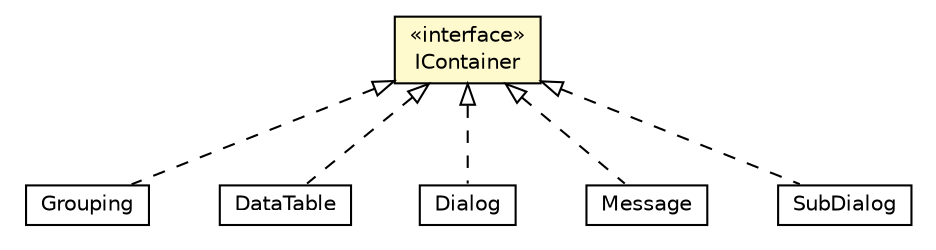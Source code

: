 #!/usr/local/bin/dot
#
# Class diagram 
# Generated by UMLGraph version R5_6-24-gf6e263 (http://www.umlgraph.org/)
#

digraph G {
	edge [fontname="Helvetica",fontsize=10,labelfontname="Helvetica",labelfontsize=10];
	node [fontname="Helvetica",fontsize=10,shape=plaintext];
	nodesep=0.25;
	ranksep=0.5;
	// org.universAAL.utilities.api.ui.Grouping
	c1420 [label=<<table title="org.universAAL.utilities.api.ui.Grouping" border="0" cellborder="1" cellspacing="0" cellpadding="2" port="p" href="./Grouping.html">
		<tr><td><table border="0" cellspacing="0" cellpadding="1">
<tr><td align="center" balign="center"> Grouping </td></tr>
		</table></td></tr>
		</table>>, URL="./Grouping.html", fontname="Helvetica", fontcolor="black", fontsize=10.0];
	// org.universAAL.utilities.api.ui.DataTable
	c1428 [label=<<table title="org.universAAL.utilities.api.ui.DataTable" border="0" cellborder="1" cellspacing="0" cellpadding="2" port="p" href="./DataTable.html">
		<tr><td><table border="0" cellspacing="0" cellpadding="1">
<tr><td align="center" balign="center"> DataTable </td></tr>
		</table></td></tr>
		</table>>, URL="./DataTable.html", fontname="Helvetica", fontcolor="black", fontsize=10.0];
	// org.universAAL.utilities.api.ui.IContainer
	c1431 [label=<<table title="org.universAAL.utilities.api.ui.IContainer" border="0" cellborder="1" cellspacing="0" cellpadding="2" port="p" bgcolor="lemonChiffon" href="./IContainer.html">
		<tr><td><table border="0" cellspacing="0" cellpadding="1">
<tr><td align="center" balign="center"> &#171;interface&#187; </td></tr>
<tr><td align="center" balign="center"> IContainer </td></tr>
		</table></td></tr>
		</table>>, URL="./IContainer.html", fontname="Helvetica", fontcolor="black", fontsize=10.0];
	// org.universAAL.utilities.api.ui.low.Dialog
	c1436 [label=<<table title="org.universAAL.utilities.api.ui.low.Dialog" border="0" cellborder="1" cellspacing="0" cellpadding="2" port="p" href="./low/Dialog.html">
		<tr><td><table border="0" cellspacing="0" cellpadding="1">
<tr><td align="center" balign="center"> Dialog </td></tr>
		</table></td></tr>
		</table>>, URL="./low/Dialog.html", fontname="Helvetica", fontcolor="black", fontsize=10.0];
	// org.universAAL.utilities.api.ui.low.Message
	c1437 [label=<<table title="org.universAAL.utilities.api.ui.low.Message" border="0" cellborder="1" cellspacing="0" cellpadding="2" port="p" href="./low/Message.html">
		<tr><td><table border="0" cellspacing="0" cellpadding="1">
<tr><td align="center" balign="center"> Message </td></tr>
		</table></td></tr>
		</table>>, URL="./low/Message.html", fontname="Helvetica", fontcolor="black", fontsize=10.0];
	// org.universAAL.utilities.api.ui.low.SubDialog
	c1438 [label=<<table title="org.universAAL.utilities.api.ui.low.SubDialog" border="0" cellborder="1" cellspacing="0" cellpadding="2" port="p" href="./low/SubDialog.html">
		<tr><td><table border="0" cellspacing="0" cellpadding="1">
<tr><td align="center" balign="center"> SubDialog </td></tr>
		</table></td></tr>
		</table>>, URL="./low/SubDialog.html", fontname="Helvetica", fontcolor="black", fontsize=10.0];
	//org.universAAL.utilities.api.ui.Grouping implements org.universAAL.utilities.api.ui.IContainer
	c1431:p -> c1420:p [dir=back,arrowtail=empty,style=dashed];
	//org.universAAL.utilities.api.ui.DataTable implements org.universAAL.utilities.api.ui.IContainer
	c1431:p -> c1428:p [dir=back,arrowtail=empty,style=dashed];
	//org.universAAL.utilities.api.ui.low.Dialog implements org.universAAL.utilities.api.ui.IContainer
	c1431:p -> c1436:p [dir=back,arrowtail=empty,style=dashed];
	//org.universAAL.utilities.api.ui.low.Message implements org.universAAL.utilities.api.ui.IContainer
	c1431:p -> c1437:p [dir=back,arrowtail=empty,style=dashed];
	//org.universAAL.utilities.api.ui.low.SubDialog implements org.universAAL.utilities.api.ui.IContainer
	c1431:p -> c1438:p [dir=back,arrowtail=empty,style=dashed];
}

